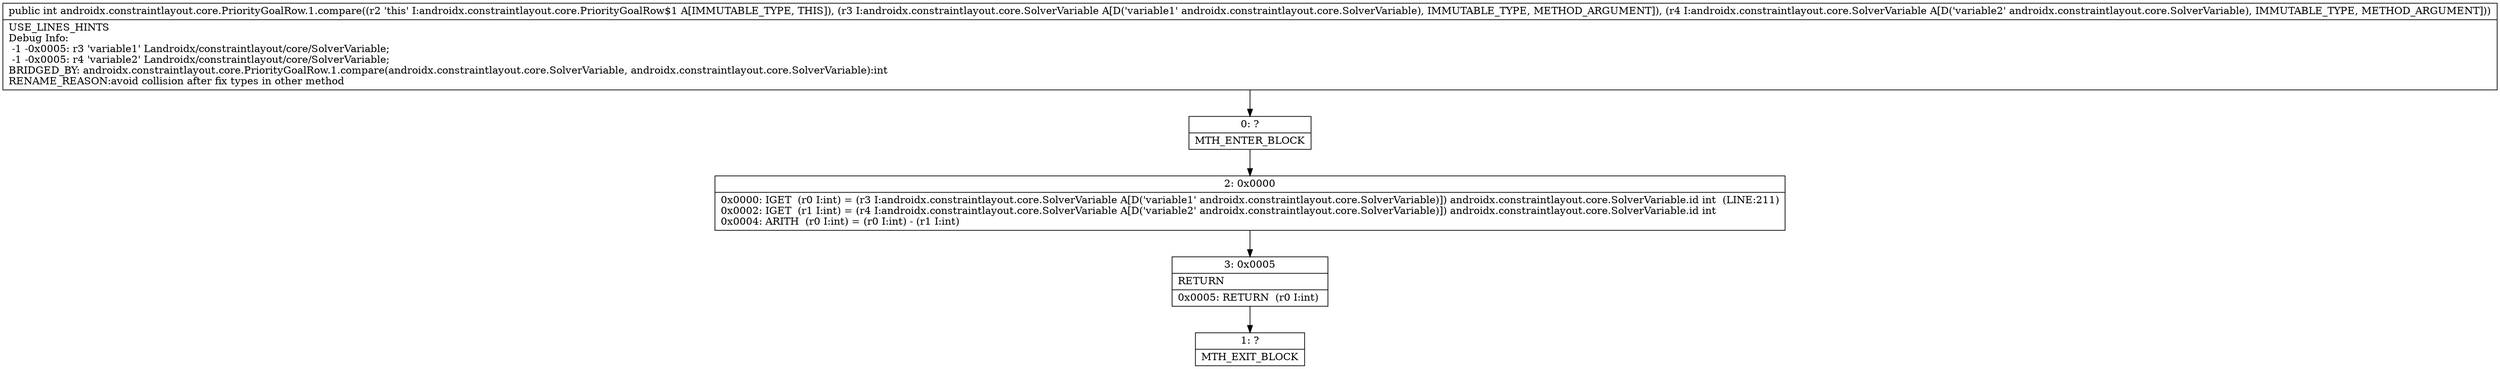 digraph "CFG forandroidx.constraintlayout.core.PriorityGoalRow.1.compare(Landroidx\/constraintlayout\/core\/SolverVariable;Landroidx\/constraintlayout\/core\/SolverVariable;)I" {
Node_0 [shape=record,label="{0\:\ ?|MTH_ENTER_BLOCK\l}"];
Node_2 [shape=record,label="{2\:\ 0x0000|0x0000: IGET  (r0 I:int) = (r3 I:androidx.constraintlayout.core.SolverVariable A[D('variable1' androidx.constraintlayout.core.SolverVariable)]) androidx.constraintlayout.core.SolverVariable.id int  (LINE:211)\l0x0002: IGET  (r1 I:int) = (r4 I:androidx.constraintlayout.core.SolverVariable A[D('variable2' androidx.constraintlayout.core.SolverVariable)]) androidx.constraintlayout.core.SolverVariable.id int \l0x0004: ARITH  (r0 I:int) = (r0 I:int) \- (r1 I:int) \l}"];
Node_3 [shape=record,label="{3\:\ 0x0005|RETURN\l|0x0005: RETURN  (r0 I:int) \l}"];
Node_1 [shape=record,label="{1\:\ ?|MTH_EXIT_BLOCK\l}"];
MethodNode[shape=record,label="{public int androidx.constraintlayout.core.PriorityGoalRow.1.compare((r2 'this' I:androidx.constraintlayout.core.PriorityGoalRow$1 A[IMMUTABLE_TYPE, THIS]), (r3 I:androidx.constraintlayout.core.SolverVariable A[D('variable1' androidx.constraintlayout.core.SolverVariable), IMMUTABLE_TYPE, METHOD_ARGUMENT]), (r4 I:androidx.constraintlayout.core.SolverVariable A[D('variable2' androidx.constraintlayout.core.SolverVariable), IMMUTABLE_TYPE, METHOD_ARGUMENT]))  | USE_LINES_HINTS\lDebug Info:\l  \-1 \-0x0005: r3 'variable1' Landroidx\/constraintlayout\/core\/SolverVariable;\l  \-1 \-0x0005: r4 'variable2' Landroidx\/constraintlayout\/core\/SolverVariable;\lBRIDGED_BY: androidx.constraintlayout.core.PriorityGoalRow.1.compare(androidx.constraintlayout.core.SolverVariable, androidx.constraintlayout.core.SolverVariable):int\lRENAME_REASON:avoid collision after fix types in other method\l}"];
MethodNode -> Node_0;Node_0 -> Node_2;
Node_2 -> Node_3;
Node_3 -> Node_1;
}

